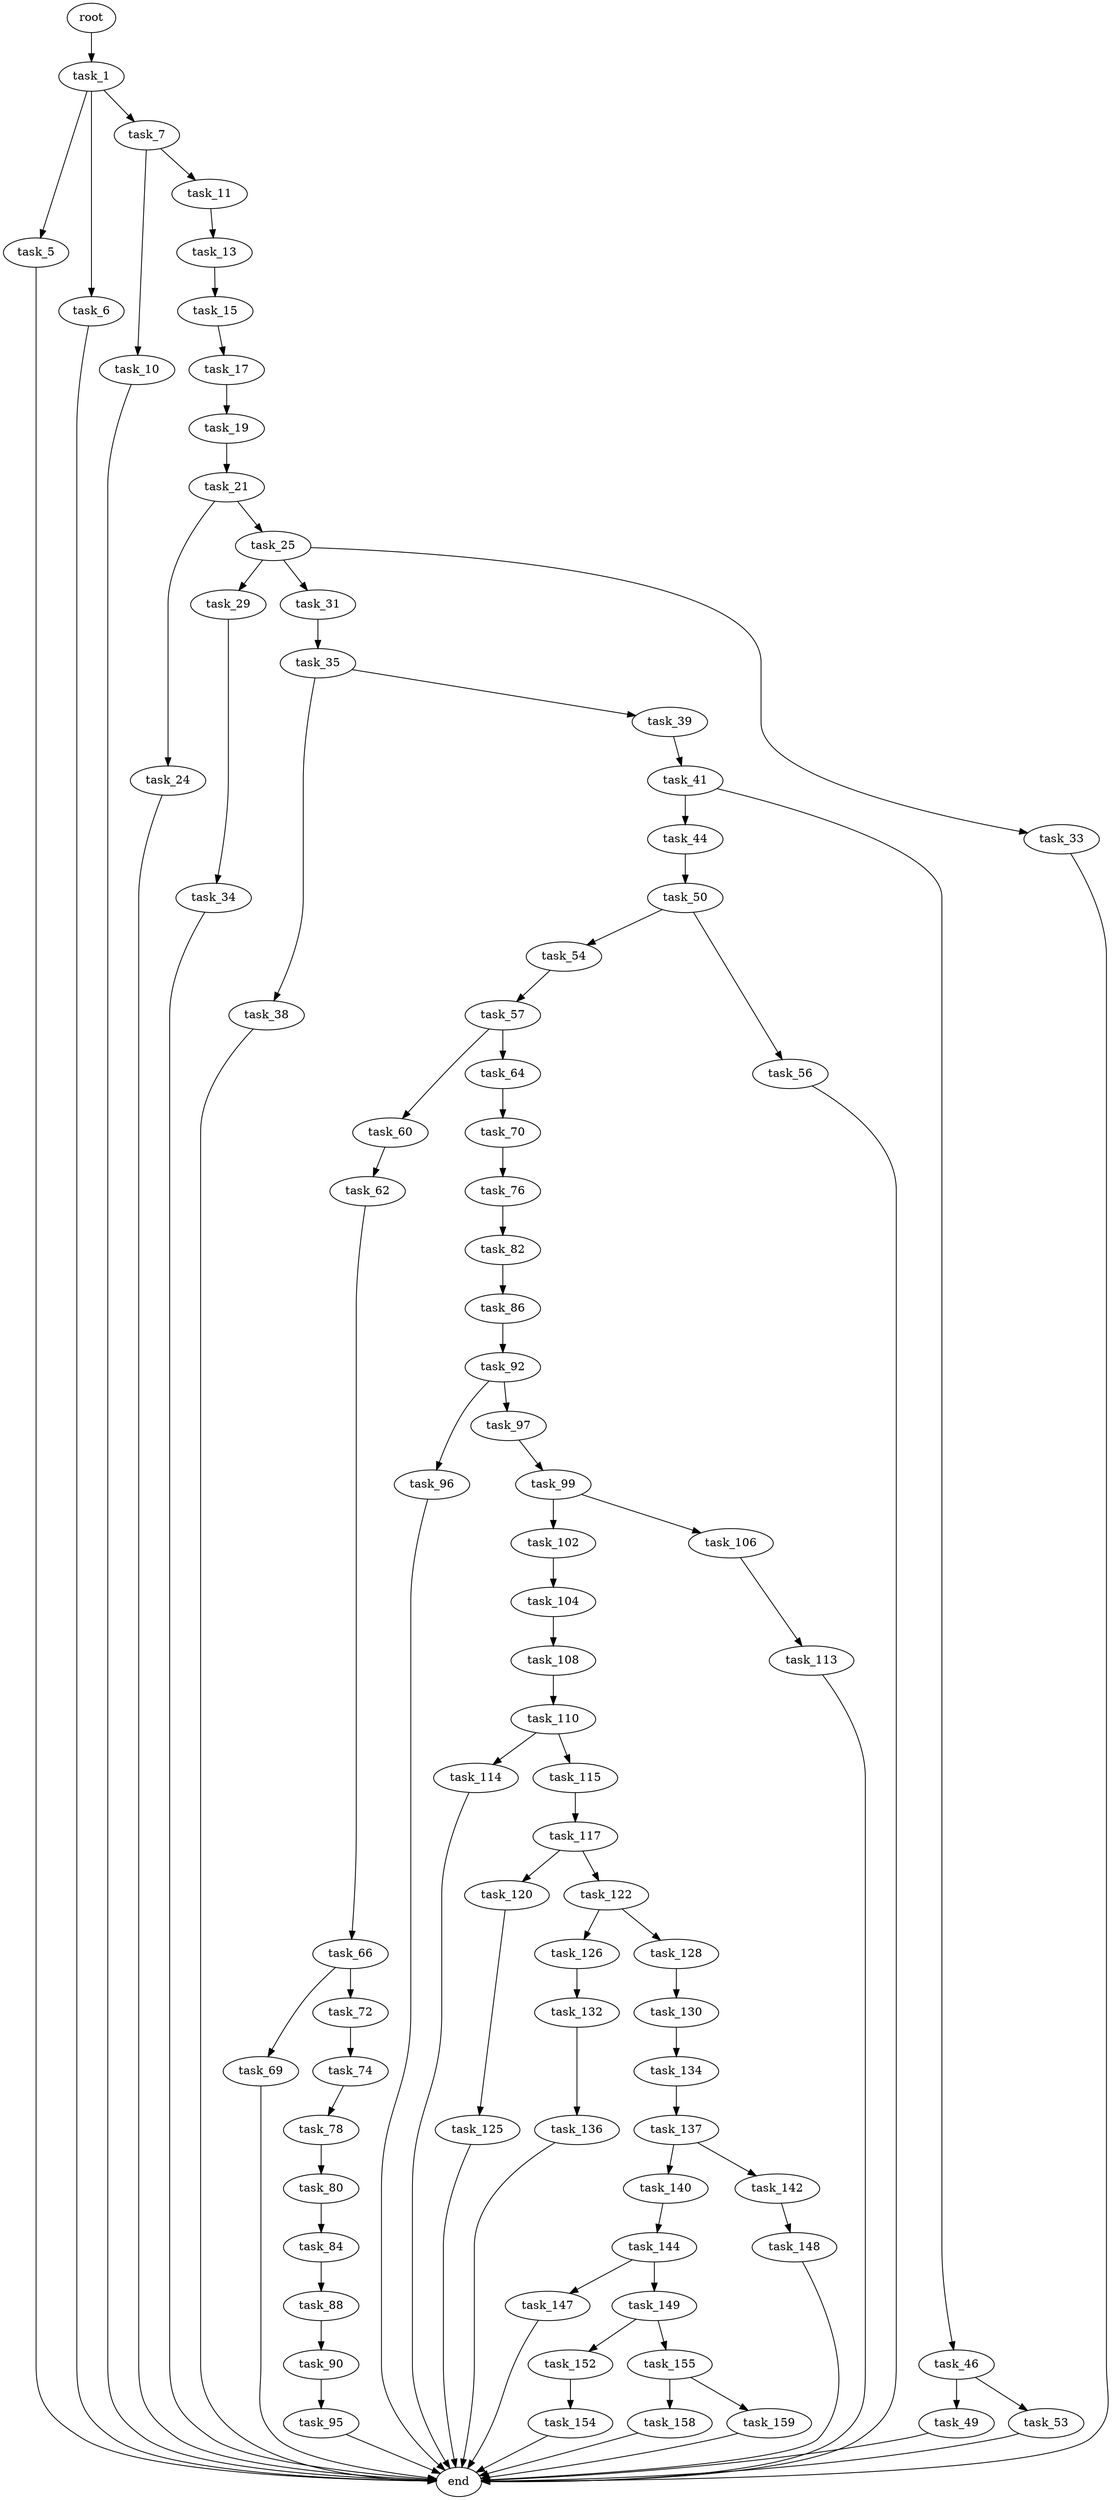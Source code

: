 digraph G {
  root [size="0.000000"];
  task_1 [size="3970646880.000000"];
  task_5 [size="782757789696.000000"];
  task_6 [size="21666025356.000000"];
  task_7 [size="34337315194.000000"];
  task_10 [size="49294525829.000000"];
  task_11 [size="21737391516.000000"];
  task_13 [size="25186514485.000000"];
  task_15 [size="183457477917.000000"];
  task_17 [size="3066608312.000000"];
  task_19 [size="106563278082.000000"];
  task_21 [size="69261514446.000000"];
  task_24 [size="546231289.000000"];
  task_25 [size="287193875211.000000"];
  task_29 [size="1073741824000.000000"];
  task_31 [size="33761429729.000000"];
  task_33 [size="12254753790.000000"];
  task_34 [size="231928233984.000000"];
  task_35 [size="134217728000.000000"];
  task_38 [size="68114908892.000000"];
  task_39 [size="4512666093.000000"];
  task_41 [size="38076461297.000000"];
  task_44 [size="1073741824000.000000"];
  task_46 [size="22411095799.000000"];
  task_49 [size="1073741824000.000000"];
  task_50 [size="41096101204.000000"];
  task_53 [size="7255355790.000000"];
  task_54 [size="4292103247.000000"];
  task_56 [size="549755813888.000000"];
  task_57 [size="597043457258.000000"];
  task_60 [size="231928233984.000000"];
  task_62 [size="125263378471.000000"];
  task_64 [size="17198438462.000000"];
  task_66 [size="184014853842.000000"];
  task_69 [size="17867023818.000000"];
  task_70 [size="51023382734.000000"];
  task_72 [size="54491968160.000000"];
  task_74 [size="100254003227.000000"];
  task_76 [size="59514628919.000000"];
  task_78 [size="134217728000.000000"];
  task_80 [size="8589934592.000000"];
  task_82 [size="368293445632.000000"];
  task_84 [size="549755813888.000000"];
  task_86 [size="7716288384.000000"];
  task_88 [size="22382416052.000000"];
  task_90 [size="87436749943.000000"];
  task_92 [size="10608607492.000000"];
  task_95 [size="68719476736.000000"];
  task_96 [size="134217728000.000000"];
  task_97 [size="1073741824000.000000"];
  task_99 [size="8589934592.000000"];
  task_102 [size="27289806366.000000"];
  task_104 [size="6313752242.000000"];
  task_106 [size="134217728000.000000"];
  task_108 [size="14193213649.000000"];
  task_110 [size="23978212600.000000"];
  task_113 [size="6216905872.000000"];
  task_114 [size="28991029248.000000"];
  task_115 [size="28991029248.000000"];
  task_117 [size="231928233984.000000"];
  task_120 [size="368293445632.000000"];
  task_122 [size="134217728000.000000"];
  task_125 [size="11261855853.000000"];
  task_126 [size="203257306470.000000"];
  task_128 [size="406656309276.000000"];
  task_130 [size="549755813888.000000"];
  task_132 [size="782757789696.000000"];
  task_134 [size="549755813888.000000"];
  task_136 [size="698346970.000000"];
  task_137 [size="9450699573.000000"];
  task_140 [size="840034553582.000000"];
  task_142 [size="134217728000.000000"];
  task_144 [size="14429009969.000000"];
  task_147 [size="1692508343.000000"];
  task_148 [size="165018853289.000000"];
  task_149 [size="264481706654.000000"];
  task_152 [size="18915481893.000000"];
  task_154 [size="10959828823.000000"];
  task_155 [size="291682587920.000000"];
  task_158 [size="178871523954.000000"];
  task_159 [size="7644733188.000000"];
  end [size="0.000000"];

  root -> task_1 [size="1.000000"];
  task_1 -> task_5 [size="301989888.000000"];
  task_1 -> task_6 [size="301989888.000000"];
  task_1 -> task_7 [size="301989888.000000"];
  task_5 -> end [size="1.000000"];
  task_6 -> end [size="1.000000"];
  task_7 -> task_10 [size="134217728.000000"];
  task_7 -> task_11 [size="134217728.000000"];
  task_10 -> end [size="1.000000"];
  task_11 -> task_13 [size="679477248.000000"];
  task_13 -> task_15 [size="411041792.000000"];
  task_15 -> task_17 [size="209715200.000000"];
  task_17 -> task_19 [size="209715200.000000"];
  task_19 -> task_21 [size="301989888.000000"];
  task_21 -> task_24 [size="75497472.000000"];
  task_21 -> task_25 [size="75497472.000000"];
  task_24 -> end [size="1.000000"];
  task_25 -> task_29 [size="536870912.000000"];
  task_25 -> task_31 [size="536870912.000000"];
  task_25 -> task_33 [size="536870912.000000"];
  task_29 -> task_34 [size="838860800.000000"];
  task_31 -> task_35 [size="33554432.000000"];
  task_33 -> end [size="1.000000"];
  task_34 -> end [size="1.000000"];
  task_35 -> task_38 [size="209715200.000000"];
  task_35 -> task_39 [size="209715200.000000"];
  task_38 -> end [size="1.000000"];
  task_39 -> task_41 [size="75497472.000000"];
  task_41 -> task_44 [size="838860800.000000"];
  task_41 -> task_46 [size="838860800.000000"];
  task_44 -> task_50 [size="838860800.000000"];
  task_46 -> task_49 [size="75497472.000000"];
  task_46 -> task_53 [size="75497472.000000"];
  task_49 -> end [size="1.000000"];
  task_50 -> task_54 [size="679477248.000000"];
  task_50 -> task_56 [size="679477248.000000"];
  task_53 -> end [size="1.000000"];
  task_54 -> task_57 [size="75497472.000000"];
  task_56 -> end [size="1.000000"];
  task_57 -> task_60 [size="838860800.000000"];
  task_57 -> task_64 [size="838860800.000000"];
  task_60 -> task_62 [size="301989888.000000"];
  task_62 -> task_66 [size="301989888.000000"];
  task_64 -> task_70 [size="301989888.000000"];
  task_66 -> task_69 [size="411041792.000000"];
  task_66 -> task_72 [size="411041792.000000"];
  task_69 -> end [size="1.000000"];
  task_70 -> task_76 [size="838860800.000000"];
  task_72 -> task_74 [size="209715200.000000"];
  task_74 -> task_78 [size="209715200.000000"];
  task_76 -> task_82 [size="75497472.000000"];
  task_78 -> task_80 [size="209715200.000000"];
  task_80 -> task_84 [size="33554432.000000"];
  task_82 -> task_86 [size="411041792.000000"];
  task_84 -> task_88 [size="536870912.000000"];
  task_86 -> task_92 [size="411041792.000000"];
  task_88 -> task_90 [size="33554432.000000"];
  task_90 -> task_95 [size="75497472.000000"];
  task_92 -> task_96 [size="209715200.000000"];
  task_92 -> task_97 [size="209715200.000000"];
  task_95 -> end [size="1.000000"];
  task_96 -> end [size="1.000000"];
  task_97 -> task_99 [size="838860800.000000"];
  task_99 -> task_102 [size="33554432.000000"];
  task_99 -> task_106 [size="33554432.000000"];
  task_102 -> task_104 [size="679477248.000000"];
  task_104 -> task_108 [size="134217728.000000"];
  task_106 -> task_113 [size="209715200.000000"];
  task_108 -> task_110 [size="301989888.000000"];
  task_110 -> task_114 [size="536870912.000000"];
  task_110 -> task_115 [size="536870912.000000"];
  task_113 -> end [size="1.000000"];
  task_114 -> end [size="1.000000"];
  task_115 -> task_117 [size="75497472.000000"];
  task_117 -> task_120 [size="301989888.000000"];
  task_117 -> task_122 [size="301989888.000000"];
  task_120 -> task_125 [size="411041792.000000"];
  task_122 -> task_126 [size="209715200.000000"];
  task_122 -> task_128 [size="209715200.000000"];
  task_125 -> end [size="1.000000"];
  task_126 -> task_132 [size="134217728.000000"];
  task_128 -> task_130 [size="411041792.000000"];
  task_130 -> task_134 [size="536870912.000000"];
  task_132 -> task_136 [size="679477248.000000"];
  task_134 -> task_137 [size="536870912.000000"];
  task_136 -> end [size="1.000000"];
  task_137 -> task_140 [size="33554432.000000"];
  task_137 -> task_142 [size="33554432.000000"];
  task_140 -> task_144 [size="536870912.000000"];
  task_142 -> task_148 [size="209715200.000000"];
  task_144 -> task_147 [size="33554432.000000"];
  task_144 -> task_149 [size="33554432.000000"];
  task_147 -> end [size="1.000000"];
  task_148 -> end [size="1.000000"];
  task_149 -> task_152 [size="209715200.000000"];
  task_149 -> task_155 [size="209715200.000000"];
  task_152 -> task_154 [size="536870912.000000"];
  task_154 -> end [size="1.000000"];
  task_155 -> task_158 [size="209715200.000000"];
  task_155 -> task_159 [size="209715200.000000"];
  task_158 -> end [size="1.000000"];
  task_159 -> end [size="1.000000"];
}
